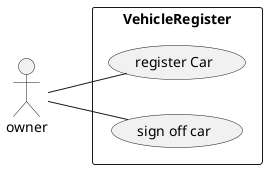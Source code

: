 @startuml
left to right direction
actor owner
rectangle VehicleRegister {
  owner -- (register Car)
  owner -- (sign off car)
}


@enduml